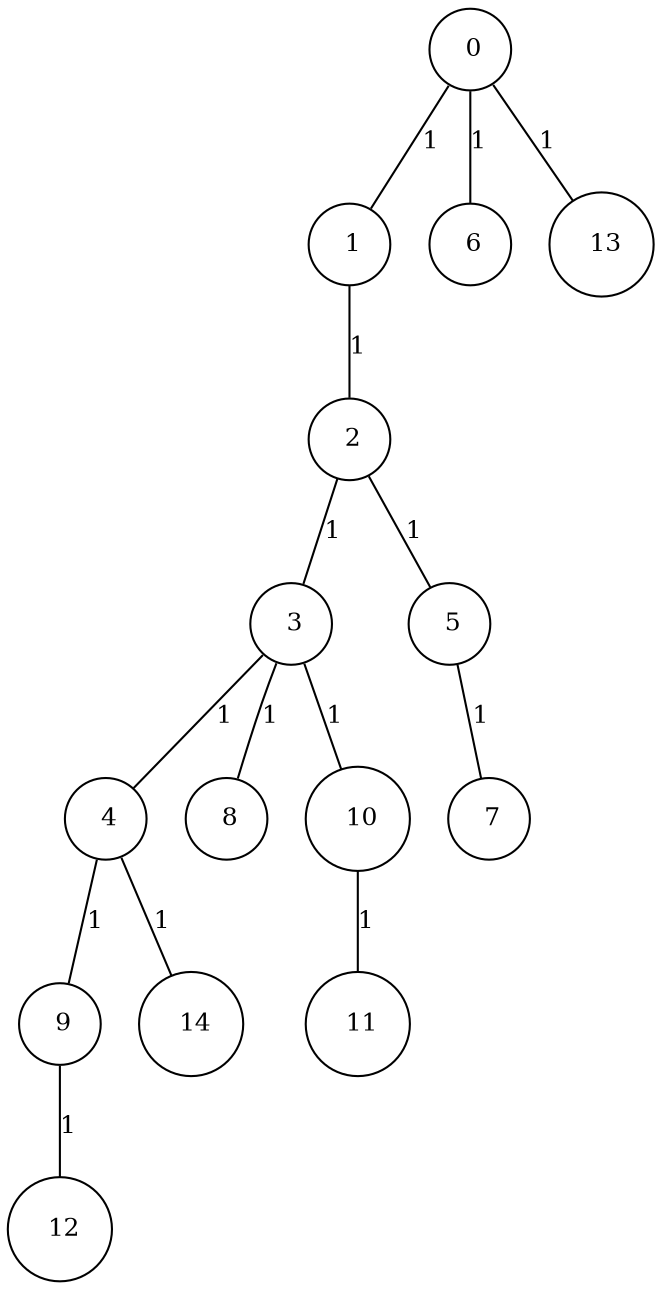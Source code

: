 graph G {
size="8.5,11;"
ratio = "expand;"
fixedsize="true;"
overlap="scale;"
node[shape=circle,width=.12,hight=.12,fontsize=12]
edge[fontsize=12]

0[label=" 0" color=black, pos="0.15115087,2.6959767!"];
1[label=" 1" color=black, pos="1.8560063,0.19313274!"];
2[label=" 2" color=black, pos="0.77869681,0.13500552!"];
3[label=" 3" color=black, pos="0.74661456,0.2027734!"];
4[label=" 4" color=black, pos="1.4207237,0.042825388!"];
5[label=" 5" color=black, pos="2.0009455,2.6331377!"];
6[label=" 6" color=black, pos="0.092616824,0.84241643!"];
7[label=" 7" color=black, pos="1.1105078,0.87534655!"];
8[label=" 8" color=black, pos="0.83741664,1.1075455!"];
9[label=" 9" color=black, pos="1.5924558,1.5089558!"];
10[label=" 10" color=black, pos="2.6304557,0.29787332!"];
11[label=" 11" color=black, pos="1.9680435,1.4792615!"];
12[label=" 12" color=black, pos="0.43199521,1.8145299!"];
13[label=" 13" color=black, pos="2.1928737,0.23509739!"];
14[label=" 14" color=black, pos="1.5336831,2.0335853!"];
0--1[label="1"]
0--6[label="1"]
0--13[label="1"]
1--2[label="1"]
2--3[label="1"]
2--5[label="1"]
3--4[label="1"]
3--8[label="1"]
3--10[label="1"]
4--9[label="1"]
4--14[label="1"]
5--7[label="1"]
9--12[label="1"]
10--11[label="1"]

}
